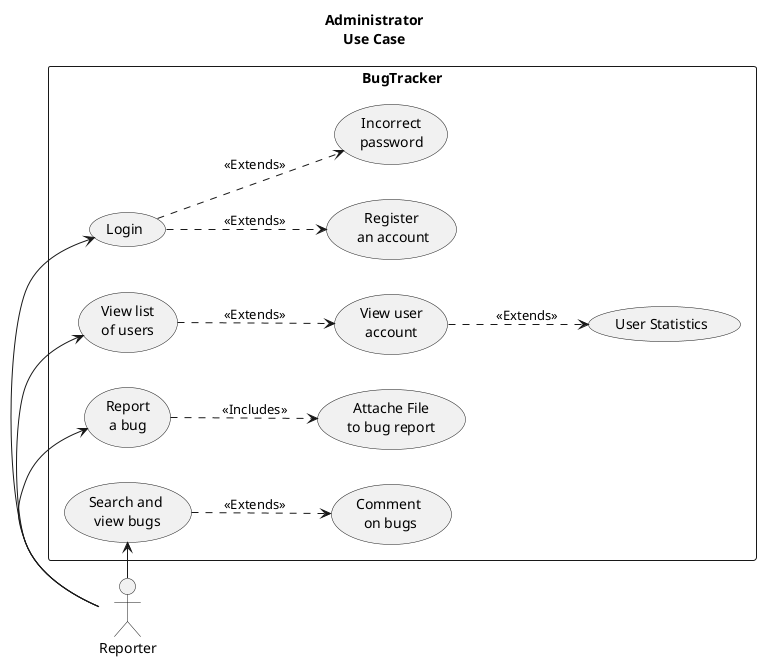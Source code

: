 @startuml

left to right direction

Title Administrator\nUse Case

:Reporter: as Rep


rectangle BugTracker{
	Rep -> (Login)
		(Login) ..> (Register\n an account): <<Extends>>
		(Login) ..> (Incorrect\npassword): <<Extends>>

	Rep -> (View list\nof users)	
		(View list\nof users) ..> (View user\naccount): <<Extends>>
			(View user\naccount) ..> (User Statistics): <<Extends>>

	Rep -> (Report\na bug)
		(Report\na bug) ..> (Attache File\nto bug report): <<Includes>>

	Rep -> (Search and\n view bugs)
		
		(Search and\n view bugs) ..> (Comment \non bugs): <<Extends>>
}

@enduml